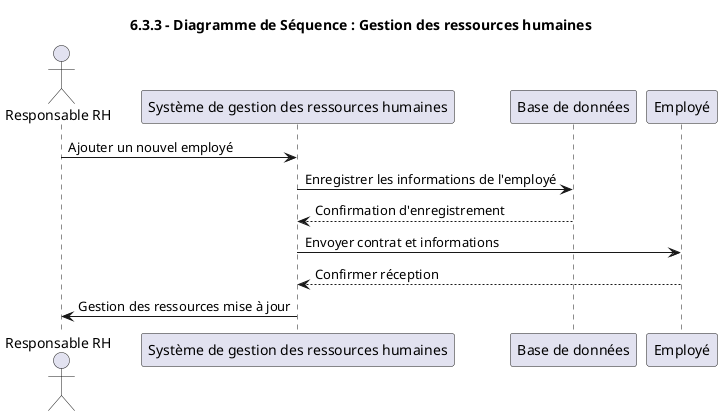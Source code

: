 @startuml
!pragma layout smetana
title 6.3.3 - Diagramme de Séquence : Gestion des ressources humaines

actor "Responsable RH" as rh
participant "Système de gestion des ressources humaines" as systeme
participant "Base de données" as bdd
participant "Employé" as employe

rh -> systeme : Ajouter un nouvel employé
systeme -> bdd : Enregistrer les informations de l'employé
bdd --> systeme : Confirmation d'enregistrement
systeme -> employe : Envoyer contrat et informations
employe --> systeme : Confirmer réception
systeme -> rh : Gestion des ressources mise à jour

@enduml
